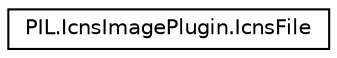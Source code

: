 digraph "Graphical Class Hierarchy"
{
 // LATEX_PDF_SIZE
  edge [fontname="Helvetica",fontsize="10",labelfontname="Helvetica",labelfontsize="10"];
  node [fontname="Helvetica",fontsize="10",shape=record];
  rankdir="LR";
  Node0 [label="PIL.IcnsImagePlugin.IcnsFile",height=0.2,width=0.4,color="black", fillcolor="white", style="filled",URL="$classPIL_1_1IcnsImagePlugin_1_1IcnsFile.html",tooltip=" "];
}
